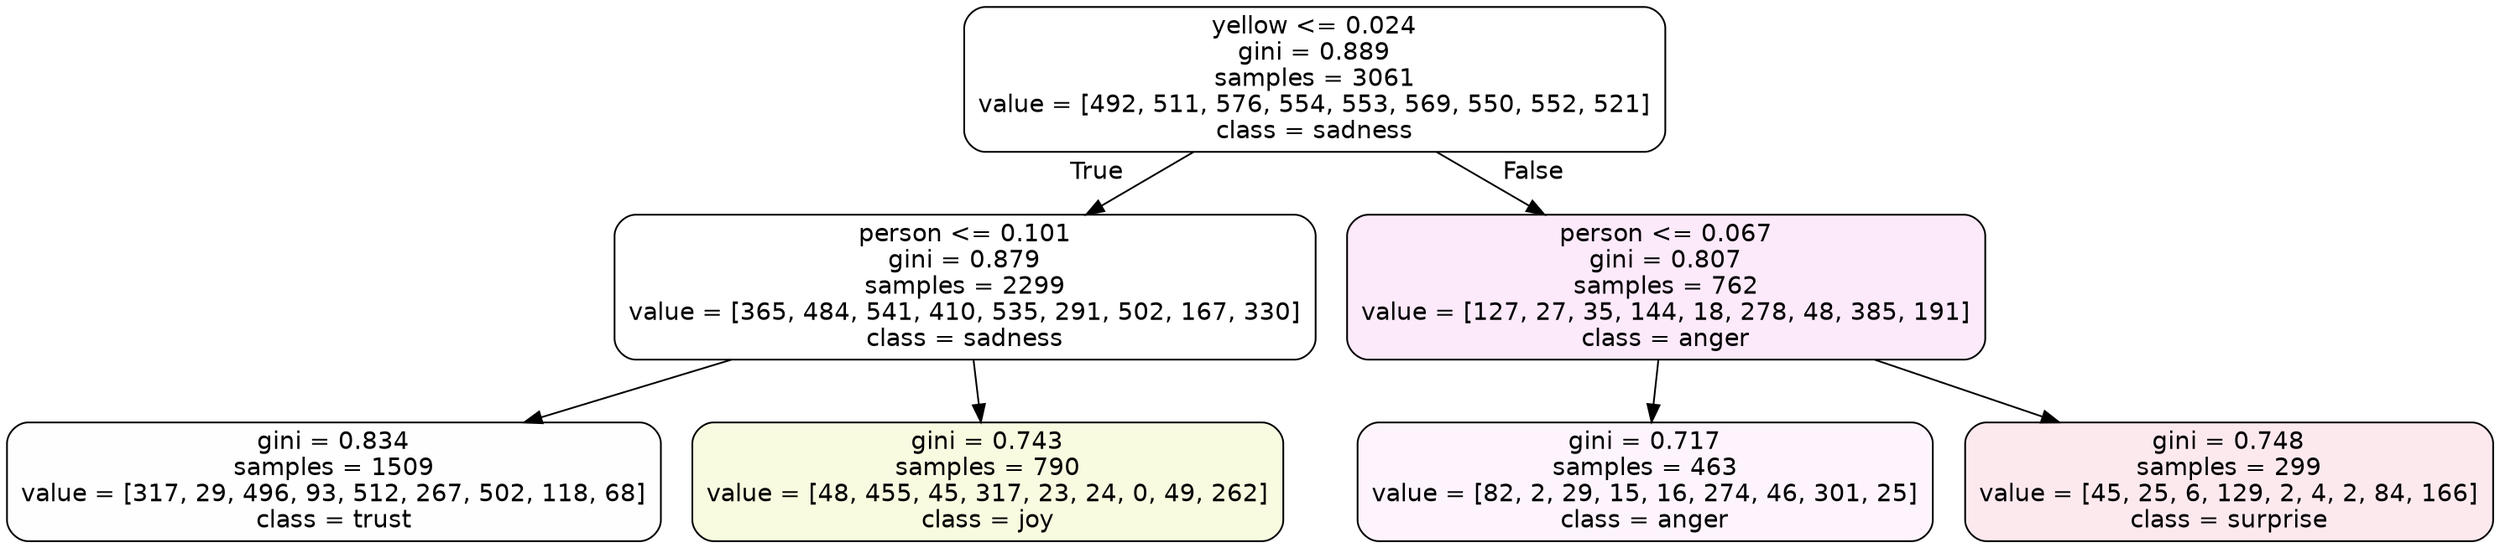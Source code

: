 digraph Tree {
node [shape=box, style="filled, rounded", color="black", fontname=helvetica] ;
edge [fontname=helvetica] ;
0 [label="yellow <= 0.024\ngini = 0.889\nsamples = 3061\nvalue = [492, 511, 576, 554, 553, 569, 550, 552, 521]\nclass = sadness", fillcolor="#64e53900"] ;
1 [label="person <= 0.101\ngini = 0.879\nsamples = 2299\nvalue = [365, 484, 541, 410, 535, 291, 502, 167, 330]\nclass = sadness", fillcolor="#64e53900"] ;
0 -> 1 [labeldistance=2.5, labelangle=45, headlabel="True"] ;
2 [label="gini = 0.834\nsamples = 1509\nvalue = [317, 29, 496, 93, 512, 267, 502, 118, 68]\nclass = trust", fillcolor="#39d7e501"] ;
1 -> 2 ;
3 [label="gini = 0.743\nsamples = 790\nvalue = [48, 455, 45, 317, 23, 24, 0, 49, 262]\nclass = joy", fillcolor="#d7e53927"] ;
1 -> 3 ;
4 [label="person <= 0.067\ngini = 0.807\nsamples = 762\nvalue = [127, 27, 35, 144, 18, 278, 48, 385, 191]\nclass = anger", fillcolor="#e539d71c"] ;
0 -> 4 [labeldistance=2.5, labelangle=-45, headlabel="False"] ;
5 [label="gini = 0.717\nsamples = 463\nvalue = [82, 2, 29, 15, 16, 274, 46, 301, 25]\nclass = anger", fillcolor="#e539d70d"] ;
4 -> 5 ;
6 [label="gini = 0.748\nsamples = 299\nvalue = [45, 25, 6, 129, 2, 4, 2, 84, 166]\nclass = surprise", fillcolor="#e539641c"] ;
4 -> 6 ;
}